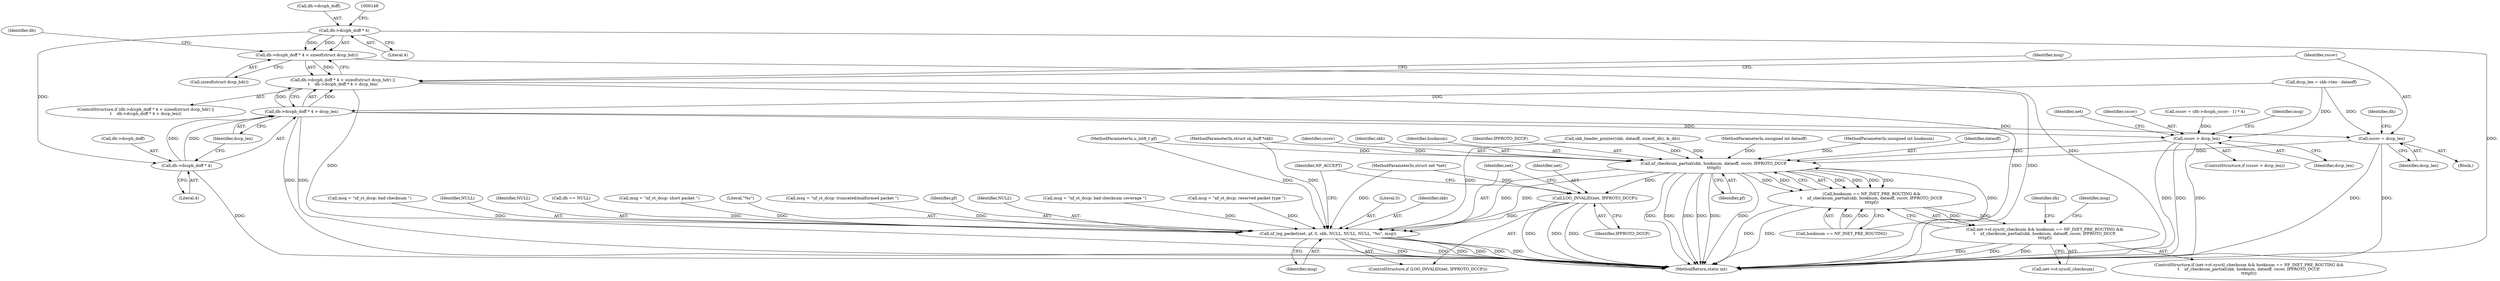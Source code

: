 digraph "0_linux_b22f5126a24b3b2f15448c3f2a254fc10cbc2b92@pointer" {
"1000142" [label="(Call,dh->dccph_doff * 4)"];
"1000141" [label="(Call,dh->dccph_doff * 4 < sizeof(struct dccp_hdr))"];
"1000140" [label="(Call,dh->dccph_doff * 4 < sizeof(struct dccp_hdr) ||\n\t    dh->dccph_doff * 4 > dccp_len)"];
"1000150" [label="(Call,dh->dccph_doff * 4)"];
"1000149" [label="(Call,dh->dccph_doff * 4 > dccp_len)"];
"1000161" [label="(Call,cscov = dccp_len)"];
"1000198" [label="(Call,nf_checksum_partial(skb, hooknum, dataoff, cscov, IPPROTO_DCCP,\n\t\t\t\tpf))"];
"1000194" [label="(Call,hooknum == NF_INET_PRE_ROUTING &&\n\t    nf_checksum_partial(skb, hooknum, dataoff, cscov, IPPROTO_DCCP,\n\t\t\t\tpf))"];
"1000188" [label="(Call,net->ct.sysctl_checksum && hooknum == NF_INET_PRE_ROUTING &&\n\t    nf_checksum_partial(skb, hooknum, dataoff, cscov, IPPROTO_DCCP,\n\t\t\t\tpf))"];
"1000225" [label="(Call,LOG_INVALID(net, IPPROTO_DCCP))"];
"1000228" [label="(Call,nf_log_packet(net, pf, 0, skb, NULL, NULL, NULL, \"%s\", msg))"];
"1000179" [label="(Call,cscov > dccp_len)"];
"1000241" [label="(MethodReturn,static int)"];
"1000195" [label="(Call,hooknum == NF_INET_PRE_ROUTING)"];
"1000206" [label="(Call,msg = \"nf_ct_dccp: bad checksum \")"];
"1000204" [label="(Identifier,pf)"];
"1000104" [label="(MethodParameterIn,unsigned int dataoff)"];
"1000217" [label="(Call,msg = \"nf_ct_dccp: reserved packet type \")"];
"1000228" [label="(Call,nf_log_packet(net, pf, 0, skb, NULL, NULL, NULL, \"%s\", msg))"];
"1000236" [label="(Literal,\"%s\")"];
"1000157" [label="(Call,msg = \"nf_ct_dccp: truncated/malformed packet \")"];
"1000151" [label="(Call,dh->dccph_doff)"];
"1000230" [label="(Identifier,pf)"];
"1000187" [label="(ControlStructure,if (net->ct.sysctl_checksum && hooknum == NF_INET_PRE_ROUTING &&\n\t    nf_checksum_partial(skb, hooknum, dataoff, cscov, IPPROTO_DCCP,\n\t\t\t\tpf)))"];
"1000179" [label="(Call,cscov > dccp_len)"];
"1000233" [label="(Identifier,NULL)"];
"1000225" [label="(Call,LOG_INVALID(net, IPPROTO_DCCP))"];
"1000147" [label="(Call,sizeof(struct dccp_hdr))"];
"1000107" [label="(MethodParameterIn,unsigned int hooknum)"];
"1000158" [label="(Identifier,msg)"];
"1000183" [label="(Call,msg = \"nf_ct_dccp: bad checksum coverage \")"];
"1000231" [label="(Literal,0)"];
"1000178" [label="(ControlStructure,if (cscov > dccp_len))"];
"1000232" [label="(Identifier,skb)"];
"1000201" [label="(Identifier,dataoff)"];
"1000112" [label="(Call,dccp_len = skb->len - dataoff)"];
"1000106" [label="(MethodParameterIn,u_int8_t pf)"];
"1000103" [label="(MethodParameterIn,struct sk_buff *skb)"];
"1000146" [label="(Literal,4)"];
"1000234" [label="(Identifier,NULL)"];
"1000140" [label="(Call,dh->dccph_doff * 4 < sizeof(struct dccp_hdr) ||\n\t    dh->dccph_doff * 4 > dccp_len)"];
"1000180" [label="(Identifier,cscov)"];
"1000162" [label="(Identifier,cscov)"];
"1000202" [label="(Identifier,cscov)"];
"1000235" [label="(Identifier,NULL)"];
"1000194" [label="(Call,hooknum == NF_INET_PRE_ROUTING &&\n\t    nf_checksum_partial(skb, hooknum, dataoff, cscov, IPPROTO_DCCP,\n\t\t\t\tpf))"];
"1000169" [label="(Call,cscov = (dh->dccph_cscov - 1) * 4)"];
"1000198" [label="(Call,nf_checksum_partial(skb, hooknum, dataoff, cscov, IPPROTO_DCCP,\n\t\t\t\tpf))"];
"1000131" [label="(Call,dh == NULL)"];
"1000101" [label="(MethodParameterIn,struct net *net)"];
"1000161" [label="(Call,cscov = dccp_len)"];
"1000135" [label="(Call,msg = \"nf_ct_dccp: short packet \")"];
"1000199" [label="(Identifier,skb)"];
"1000150" [label="(Call,dh->dccph_doff * 4)"];
"1000200" [label="(Identifier,hooknum)"];
"1000188" [label="(Call,net->ct.sysctl_checksum && hooknum == NF_INET_PRE_ROUTING &&\n\t    nf_checksum_partial(skb, hooknum, dataoff, cscov, IPPROTO_DCCP,\n\t\t\t\tpf))"];
"1000227" [label="(Identifier,IPPROTO_DCCP)"];
"1000181" [label="(Identifier,dccp_len)"];
"1000149" [label="(Call,dh->dccph_doff * 4 > dccp_len)"];
"1000237" [label="(Identifier,msg)"];
"1000184" [label="(Identifier,msg)"];
"1000142" [label="(Call,dh->dccph_doff * 4)"];
"1000139" [label="(ControlStructure,if (dh->dccph_doff * 4 < sizeof(struct dccp_hdr) ||\n\t    dh->dccph_doff * 4 > dccp_len))"];
"1000226" [label="(Identifier,net)"];
"1000229" [label="(Identifier,net)"];
"1000163" [label="(Identifier,dccp_len)"];
"1000213" [label="(Identifier,dh)"];
"1000154" [label="(Literal,4)"];
"1000155" [label="(Identifier,dccp_len)"];
"1000224" [label="(ControlStructure,if (LOG_INVALID(net, IPPROTO_DCCP)))"];
"1000108" [label="(Block,)"];
"1000203" [label="(Identifier,IPPROTO_DCCP)"];
"1000141" [label="(Call,dh->dccph_doff * 4 < sizeof(struct dccp_hdr))"];
"1000152" [label="(Identifier,dh)"];
"1000166" [label="(Identifier,dh)"];
"1000123" [label="(Call,skb_header_pointer(skb, dataoff, sizeof(_dh), &_dh))"];
"1000143" [label="(Call,dh->dccph_doff)"];
"1000189" [label="(Call,net->ct.sysctl_checksum)"];
"1000240" [label="(Identifier,NF_ACCEPT)"];
"1000191" [label="(Identifier,net)"];
"1000207" [label="(Identifier,msg)"];
"1000142" -> "1000141"  [label="AST: "];
"1000142" -> "1000146"  [label="CFG: "];
"1000143" -> "1000142"  [label="AST: "];
"1000146" -> "1000142"  [label="AST: "];
"1000148" -> "1000142"  [label="CFG: "];
"1000142" -> "1000241"  [label="DDG: "];
"1000142" -> "1000141"  [label="DDG: "];
"1000142" -> "1000141"  [label="DDG: "];
"1000142" -> "1000150"  [label="DDG: "];
"1000141" -> "1000140"  [label="AST: "];
"1000141" -> "1000147"  [label="CFG: "];
"1000147" -> "1000141"  [label="AST: "];
"1000152" -> "1000141"  [label="CFG: "];
"1000140" -> "1000141"  [label="CFG: "];
"1000141" -> "1000241"  [label="DDG: "];
"1000141" -> "1000140"  [label="DDG: "];
"1000140" -> "1000139"  [label="AST: "];
"1000140" -> "1000149"  [label="CFG: "];
"1000149" -> "1000140"  [label="AST: "];
"1000158" -> "1000140"  [label="CFG: "];
"1000162" -> "1000140"  [label="CFG: "];
"1000140" -> "1000241"  [label="DDG: "];
"1000140" -> "1000241"  [label="DDG: "];
"1000140" -> "1000241"  [label="DDG: "];
"1000149" -> "1000140"  [label="DDG: "];
"1000149" -> "1000140"  [label="DDG: "];
"1000150" -> "1000149"  [label="AST: "];
"1000150" -> "1000154"  [label="CFG: "];
"1000151" -> "1000150"  [label="AST: "];
"1000154" -> "1000150"  [label="AST: "];
"1000155" -> "1000150"  [label="CFG: "];
"1000150" -> "1000241"  [label="DDG: "];
"1000150" -> "1000149"  [label="DDG: "];
"1000150" -> "1000149"  [label="DDG: "];
"1000149" -> "1000155"  [label="CFG: "];
"1000155" -> "1000149"  [label="AST: "];
"1000149" -> "1000241"  [label="DDG: "];
"1000149" -> "1000241"  [label="DDG: "];
"1000112" -> "1000149"  [label="DDG: "];
"1000149" -> "1000161"  [label="DDG: "];
"1000149" -> "1000179"  [label="DDG: "];
"1000161" -> "1000108"  [label="AST: "];
"1000161" -> "1000163"  [label="CFG: "];
"1000162" -> "1000161"  [label="AST: "];
"1000163" -> "1000161"  [label="AST: "];
"1000166" -> "1000161"  [label="CFG: "];
"1000161" -> "1000241"  [label="DDG: "];
"1000161" -> "1000241"  [label="DDG: "];
"1000112" -> "1000161"  [label="DDG: "];
"1000161" -> "1000198"  [label="DDG: "];
"1000198" -> "1000194"  [label="AST: "];
"1000198" -> "1000204"  [label="CFG: "];
"1000199" -> "1000198"  [label="AST: "];
"1000200" -> "1000198"  [label="AST: "];
"1000201" -> "1000198"  [label="AST: "];
"1000202" -> "1000198"  [label="AST: "];
"1000203" -> "1000198"  [label="AST: "];
"1000204" -> "1000198"  [label="AST: "];
"1000194" -> "1000198"  [label="CFG: "];
"1000198" -> "1000241"  [label="DDG: "];
"1000198" -> "1000241"  [label="DDG: "];
"1000198" -> "1000241"  [label="DDG: "];
"1000198" -> "1000241"  [label="DDG: "];
"1000198" -> "1000241"  [label="DDG: "];
"1000198" -> "1000241"  [label="DDG: "];
"1000198" -> "1000194"  [label="DDG: "];
"1000198" -> "1000194"  [label="DDG: "];
"1000198" -> "1000194"  [label="DDG: "];
"1000198" -> "1000194"  [label="DDG: "];
"1000198" -> "1000194"  [label="DDG: "];
"1000198" -> "1000194"  [label="DDG: "];
"1000123" -> "1000198"  [label="DDG: "];
"1000123" -> "1000198"  [label="DDG: "];
"1000103" -> "1000198"  [label="DDG: "];
"1000195" -> "1000198"  [label="DDG: "];
"1000107" -> "1000198"  [label="DDG: "];
"1000104" -> "1000198"  [label="DDG: "];
"1000179" -> "1000198"  [label="DDG: "];
"1000106" -> "1000198"  [label="DDG: "];
"1000198" -> "1000225"  [label="DDG: "];
"1000198" -> "1000228"  [label="DDG: "];
"1000198" -> "1000228"  [label="DDG: "];
"1000194" -> "1000188"  [label="AST: "];
"1000194" -> "1000195"  [label="CFG: "];
"1000195" -> "1000194"  [label="AST: "];
"1000188" -> "1000194"  [label="CFG: "];
"1000194" -> "1000241"  [label="DDG: "];
"1000194" -> "1000241"  [label="DDG: "];
"1000194" -> "1000188"  [label="DDG: "];
"1000194" -> "1000188"  [label="DDG: "];
"1000195" -> "1000194"  [label="DDG: "];
"1000195" -> "1000194"  [label="DDG: "];
"1000188" -> "1000187"  [label="AST: "];
"1000188" -> "1000189"  [label="CFG: "];
"1000189" -> "1000188"  [label="AST: "];
"1000207" -> "1000188"  [label="CFG: "];
"1000213" -> "1000188"  [label="CFG: "];
"1000188" -> "1000241"  [label="DDG: "];
"1000188" -> "1000241"  [label="DDG: "];
"1000188" -> "1000241"  [label="DDG: "];
"1000225" -> "1000224"  [label="AST: "];
"1000225" -> "1000227"  [label="CFG: "];
"1000226" -> "1000225"  [label="AST: "];
"1000227" -> "1000225"  [label="AST: "];
"1000229" -> "1000225"  [label="CFG: "];
"1000240" -> "1000225"  [label="CFG: "];
"1000225" -> "1000241"  [label="DDG: "];
"1000225" -> "1000241"  [label="DDG: "];
"1000225" -> "1000241"  [label="DDG: "];
"1000101" -> "1000225"  [label="DDG: "];
"1000225" -> "1000228"  [label="DDG: "];
"1000228" -> "1000224"  [label="AST: "];
"1000228" -> "1000237"  [label="CFG: "];
"1000229" -> "1000228"  [label="AST: "];
"1000230" -> "1000228"  [label="AST: "];
"1000231" -> "1000228"  [label="AST: "];
"1000232" -> "1000228"  [label="AST: "];
"1000233" -> "1000228"  [label="AST: "];
"1000234" -> "1000228"  [label="AST: "];
"1000235" -> "1000228"  [label="AST: "];
"1000236" -> "1000228"  [label="AST: "];
"1000237" -> "1000228"  [label="AST: "];
"1000240" -> "1000228"  [label="CFG: "];
"1000228" -> "1000241"  [label="DDG: "];
"1000228" -> "1000241"  [label="DDG: "];
"1000228" -> "1000241"  [label="DDG: "];
"1000228" -> "1000241"  [label="DDG: "];
"1000228" -> "1000241"  [label="DDG: "];
"1000228" -> "1000241"  [label="DDG: "];
"1000101" -> "1000228"  [label="DDG: "];
"1000106" -> "1000228"  [label="DDG: "];
"1000123" -> "1000228"  [label="DDG: "];
"1000103" -> "1000228"  [label="DDG: "];
"1000131" -> "1000228"  [label="DDG: "];
"1000183" -> "1000228"  [label="DDG: "];
"1000157" -> "1000228"  [label="DDG: "];
"1000217" -> "1000228"  [label="DDG: "];
"1000206" -> "1000228"  [label="DDG: "];
"1000135" -> "1000228"  [label="DDG: "];
"1000179" -> "1000178"  [label="AST: "];
"1000179" -> "1000181"  [label="CFG: "];
"1000180" -> "1000179"  [label="AST: "];
"1000181" -> "1000179"  [label="AST: "];
"1000184" -> "1000179"  [label="CFG: "];
"1000191" -> "1000179"  [label="CFG: "];
"1000179" -> "1000241"  [label="DDG: "];
"1000179" -> "1000241"  [label="DDG: "];
"1000179" -> "1000241"  [label="DDG: "];
"1000169" -> "1000179"  [label="DDG: "];
"1000112" -> "1000179"  [label="DDG: "];
}
